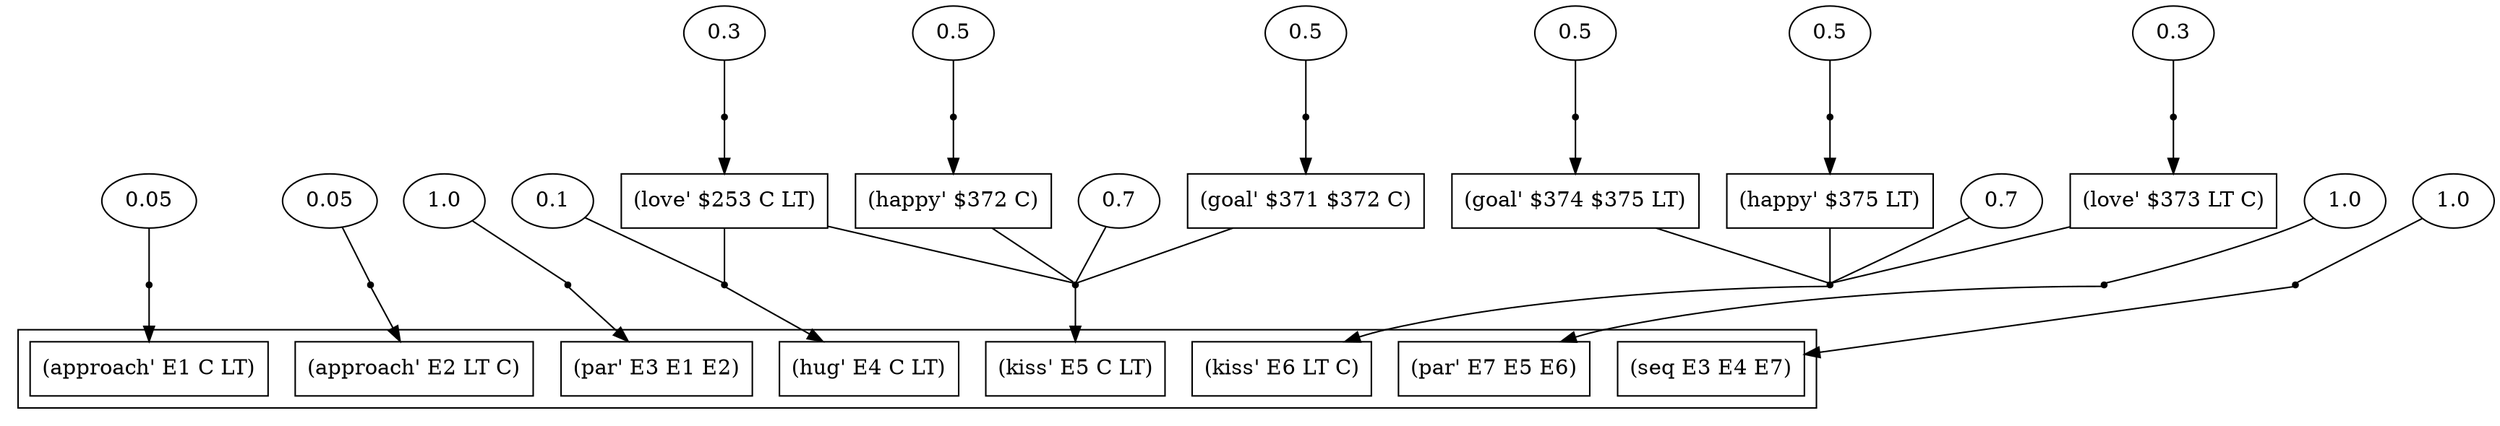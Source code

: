 digraph proof {
 graph [rankdir="TB"]
  e0 [label="0.05"];
  e1 [label="0.05"];
  e2 [label="1.0"];
  e3 [label="0.1"];
  e4 [label="0.3"];
  e5 [label="0.7"];
  e6 [label="0.5"];
  e7 [label="0.5"];
  e8 [label="0.7"];
  e9 [label="0.3"];
  e10 [label="0.5"];
  e11 [label="0.5"];
  e12 [label="1.0"];
  e13 [label="1.0"];
  i0 [shape=box label="(love' $253 C LT)"];
  i1 [shape=box label="(goal' $371 $372 C)"];
  i2 [shape=box label="(happy' $372 C)"];
  i3 [shape=box label="(love' $373 LT C)"];
  i4 [shape=box label="(goal' $374 $375 LT)"];
  i5 [shape=box label="(happy' $375 LT)"];
  r0 [shape=point];
  r0 -> o0
  e0 -> r0 [arrowhead=none]
  r1 [shape=point];
  r1 -> o1
  e1 -> r1 [arrowhead=none]
  r2 [shape=point];
  r2 -> o2
  e2 -> r2 [arrowhead=none]
  r3 [shape=point];
  r3 -> o3
  i0 -> r3 [arrowhead=none]
  e3 -> r3 [arrowhead=none]
  r4 [shape=point];
  r4 -> i0
  e4 -> r4 [arrowhead=none]
  r5 [shape=point];
  r5 -> o4
  i0 -> r5 [arrowhead=none]
  i1 -> r5 [arrowhead=none]
  i2 -> r5 [arrowhead=none]
  e5 -> r5 [arrowhead=none]
  r6 [shape=point];
  r6 -> i1
  e6 -> r6 [arrowhead=none]
  r7 [shape=point];
  r7 -> i2
  e7 -> r7 [arrowhead=none]
  r8 [shape=point];
  r8 -> o5
  i3 -> r8 [arrowhead=none]
  i4 -> r8 [arrowhead=none]
  i5 -> r8 [arrowhead=none]
  e8 -> r8 [arrowhead=none]
  r9 [shape=point];
  r9 -> i3
  e9 -> r9 [arrowhead=none]
  r10 [shape=point];
  r10 -> i4
  e10 -> r10 [arrowhead=none]
  r11 [shape=point];
  r11 -> i5
  e11 -> r11 [arrowhead=none]
  r12 [shape=point];
  r12 -> o6
  e12 -> r12 [arrowhead=none]
  r13 [shape=point];
  r13 -> o7
  e13 -> r13 [arrowhead=none]
 subgraph cluster {  o0 [shape=box label="(approach' E1 C LT)"];
  o1 [shape=box label="(approach' E2 LT C)"];
  o2 [shape=box label="(par' E3 E1 E2)"];
  o3 [shape=box label="(hug' E4 C LT)"];
  o4 [shape=box label="(kiss' E5 C LT)"];
  o5 [shape=box label="(kiss' E6 LT C)"];
  o6 [shape=box label="(par' E7 E5 E6)"];
  o7 [shape=box label="(seq E3 E4 E7)"];
 }
}

